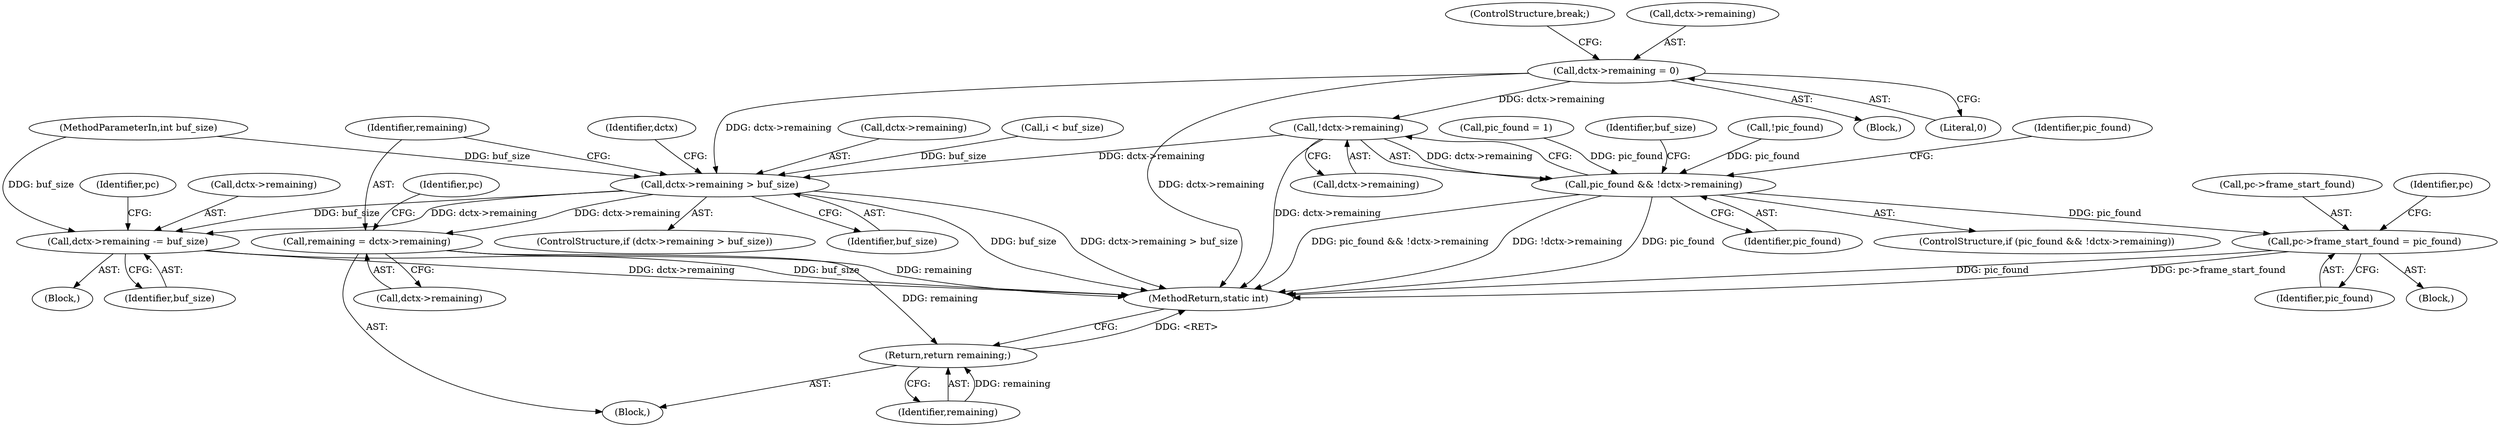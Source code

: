 digraph "0_FFmpeg_31c1c0b46a7021802c3d1d18039fca30dba5a14e@API" {
"1000188" [label="(Call,dctx->remaining = 0)"];
"1000197" [label="(Call,!dctx->remaining)"];
"1000195" [label="(Call,pic_found && !dctx->remaining)"];
"1000432" [label="(Call,pc->frame_start_found = pic_found)"];
"1000380" [label="(Call,dctx->remaining > buf_size)"];
"1000386" [label="(Call,dctx->remaining -= buf_size)"];
"1000394" [label="(Call,remaining = dctx->remaining)"];
"1000430" [label="(Return,return remaining;)"];
"1000432" [label="(Call,pc->frame_start_found = pic_found)"];
"1000204" [label="(Identifier,buf_size)"];
"1000150" [label="(Call,i < buf_size)"];
"1000436" [label="(Identifier,pic_found)"];
"1000433" [label="(Call,pc->frame_start_found)"];
"1000193" [label="(ControlStructure,break;)"];
"1000430" [label="(Return,return remaining;)"];
"1000394" [label="(Call,remaining = dctx->remaining)"];
"1000198" [label="(Call,dctx->remaining)"];
"1000387" [label="(Call,dctx->remaining)"];
"1000401" [label="(Identifier,pc)"];
"1000165" [label="(Block,)"];
"1000197" [label="(Call,!dctx->remaining)"];
"1000189" [label="(Call,dctx->remaining)"];
"1000380" [label="(Call,dctx->remaining > buf_size)"];
"1000192" [label="(Literal,0)"];
"1000195" [label="(Call,pic_found && !dctx->remaining)"];
"1000396" [label="(Call,dctx->remaining)"];
"1000194" [label="(ControlStructure,if (pic_found && !dctx->remaining))"];
"1000392" [label="(Block,)"];
"1000105" [label="(MethodParameterIn,int buf_size)"];
"1000388" [label="(Identifier,dctx)"];
"1000431" [label="(Identifier,remaining)"];
"1000395" [label="(Identifier,remaining)"];
"1000143" [label="(Call,!pic_found)"];
"1000377" [label="(Identifier,pic_found)"];
"1000390" [label="(Identifier,buf_size)"];
"1000188" [label="(Call,dctx->remaining = 0)"];
"1000454" [label="(MethodReturn,static int)"];
"1000379" [label="(ControlStructure,if (dctx->remaining > buf_size))"];
"1000384" [label="(Identifier,buf_size)"];
"1000106" [label="(Block,)"];
"1000434" [label="(Identifier,pc)"];
"1000439" [label="(Identifier,pc)"];
"1000381" [label="(Call,dctx->remaining)"];
"1000385" [label="(Block,)"];
"1000386" [label="(Call,dctx->remaining -= buf_size)"];
"1000196" [label="(Identifier,pic_found)"];
"1000168" [label="(Call,pic_found = 1)"];
"1000188" -> "1000165"  [label="AST: "];
"1000188" -> "1000192"  [label="CFG: "];
"1000189" -> "1000188"  [label="AST: "];
"1000192" -> "1000188"  [label="AST: "];
"1000193" -> "1000188"  [label="CFG: "];
"1000188" -> "1000454"  [label="DDG: dctx->remaining"];
"1000188" -> "1000197"  [label="DDG: dctx->remaining"];
"1000188" -> "1000380"  [label="DDG: dctx->remaining"];
"1000197" -> "1000195"  [label="AST: "];
"1000197" -> "1000198"  [label="CFG: "];
"1000198" -> "1000197"  [label="AST: "];
"1000195" -> "1000197"  [label="CFG: "];
"1000197" -> "1000454"  [label="DDG: dctx->remaining"];
"1000197" -> "1000195"  [label="DDG: dctx->remaining"];
"1000197" -> "1000380"  [label="DDG: dctx->remaining"];
"1000195" -> "1000194"  [label="AST: "];
"1000195" -> "1000196"  [label="CFG: "];
"1000196" -> "1000195"  [label="AST: "];
"1000204" -> "1000195"  [label="CFG: "];
"1000377" -> "1000195"  [label="CFG: "];
"1000195" -> "1000454"  [label="DDG: pic_found && !dctx->remaining"];
"1000195" -> "1000454"  [label="DDG: !dctx->remaining"];
"1000195" -> "1000454"  [label="DDG: pic_found"];
"1000168" -> "1000195"  [label="DDG: pic_found"];
"1000143" -> "1000195"  [label="DDG: pic_found"];
"1000195" -> "1000432"  [label="DDG: pic_found"];
"1000432" -> "1000106"  [label="AST: "];
"1000432" -> "1000436"  [label="CFG: "];
"1000433" -> "1000432"  [label="AST: "];
"1000436" -> "1000432"  [label="AST: "];
"1000439" -> "1000432"  [label="CFG: "];
"1000432" -> "1000454"  [label="DDG: pic_found"];
"1000432" -> "1000454"  [label="DDG: pc->frame_start_found"];
"1000380" -> "1000379"  [label="AST: "];
"1000380" -> "1000384"  [label="CFG: "];
"1000381" -> "1000380"  [label="AST: "];
"1000384" -> "1000380"  [label="AST: "];
"1000388" -> "1000380"  [label="CFG: "];
"1000395" -> "1000380"  [label="CFG: "];
"1000380" -> "1000454"  [label="DDG: buf_size"];
"1000380" -> "1000454"  [label="DDG: dctx->remaining > buf_size"];
"1000150" -> "1000380"  [label="DDG: buf_size"];
"1000105" -> "1000380"  [label="DDG: buf_size"];
"1000380" -> "1000386"  [label="DDG: buf_size"];
"1000380" -> "1000386"  [label="DDG: dctx->remaining"];
"1000380" -> "1000394"  [label="DDG: dctx->remaining"];
"1000386" -> "1000385"  [label="AST: "];
"1000386" -> "1000390"  [label="CFG: "];
"1000387" -> "1000386"  [label="AST: "];
"1000390" -> "1000386"  [label="AST: "];
"1000434" -> "1000386"  [label="CFG: "];
"1000386" -> "1000454"  [label="DDG: dctx->remaining"];
"1000386" -> "1000454"  [label="DDG: buf_size"];
"1000105" -> "1000386"  [label="DDG: buf_size"];
"1000394" -> "1000392"  [label="AST: "];
"1000394" -> "1000396"  [label="CFG: "];
"1000395" -> "1000394"  [label="AST: "];
"1000396" -> "1000394"  [label="AST: "];
"1000401" -> "1000394"  [label="CFG: "];
"1000394" -> "1000454"  [label="DDG: remaining"];
"1000394" -> "1000430"  [label="DDG: remaining"];
"1000430" -> "1000392"  [label="AST: "];
"1000430" -> "1000431"  [label="CFG: "];
"1000431" -> "1000430"  [label="AST: "];
"1000454" -> "1000430"  [label="CFG: "];
"1000430" -> "1000454"  [label="DDG: <RET>"];
"1000431" -> "1000430"  [label="DDG: remaining"];
}

